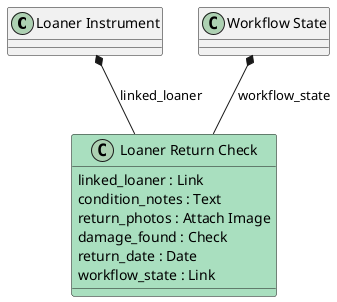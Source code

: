@startuml
"Loaner Instrument" *-- "Loaner Return Check" : linked_loaner
"Workflow State" *-- "Loaner Return Check" : workflow_state
class "Loaner Return Check" #A9DFBF {
  linked_loaner : Link
  condition_notes : Text
  return_photos : Attach Image
  damage_found : Check
  return_date : Date
  workflow_state : Link
}
@enduml